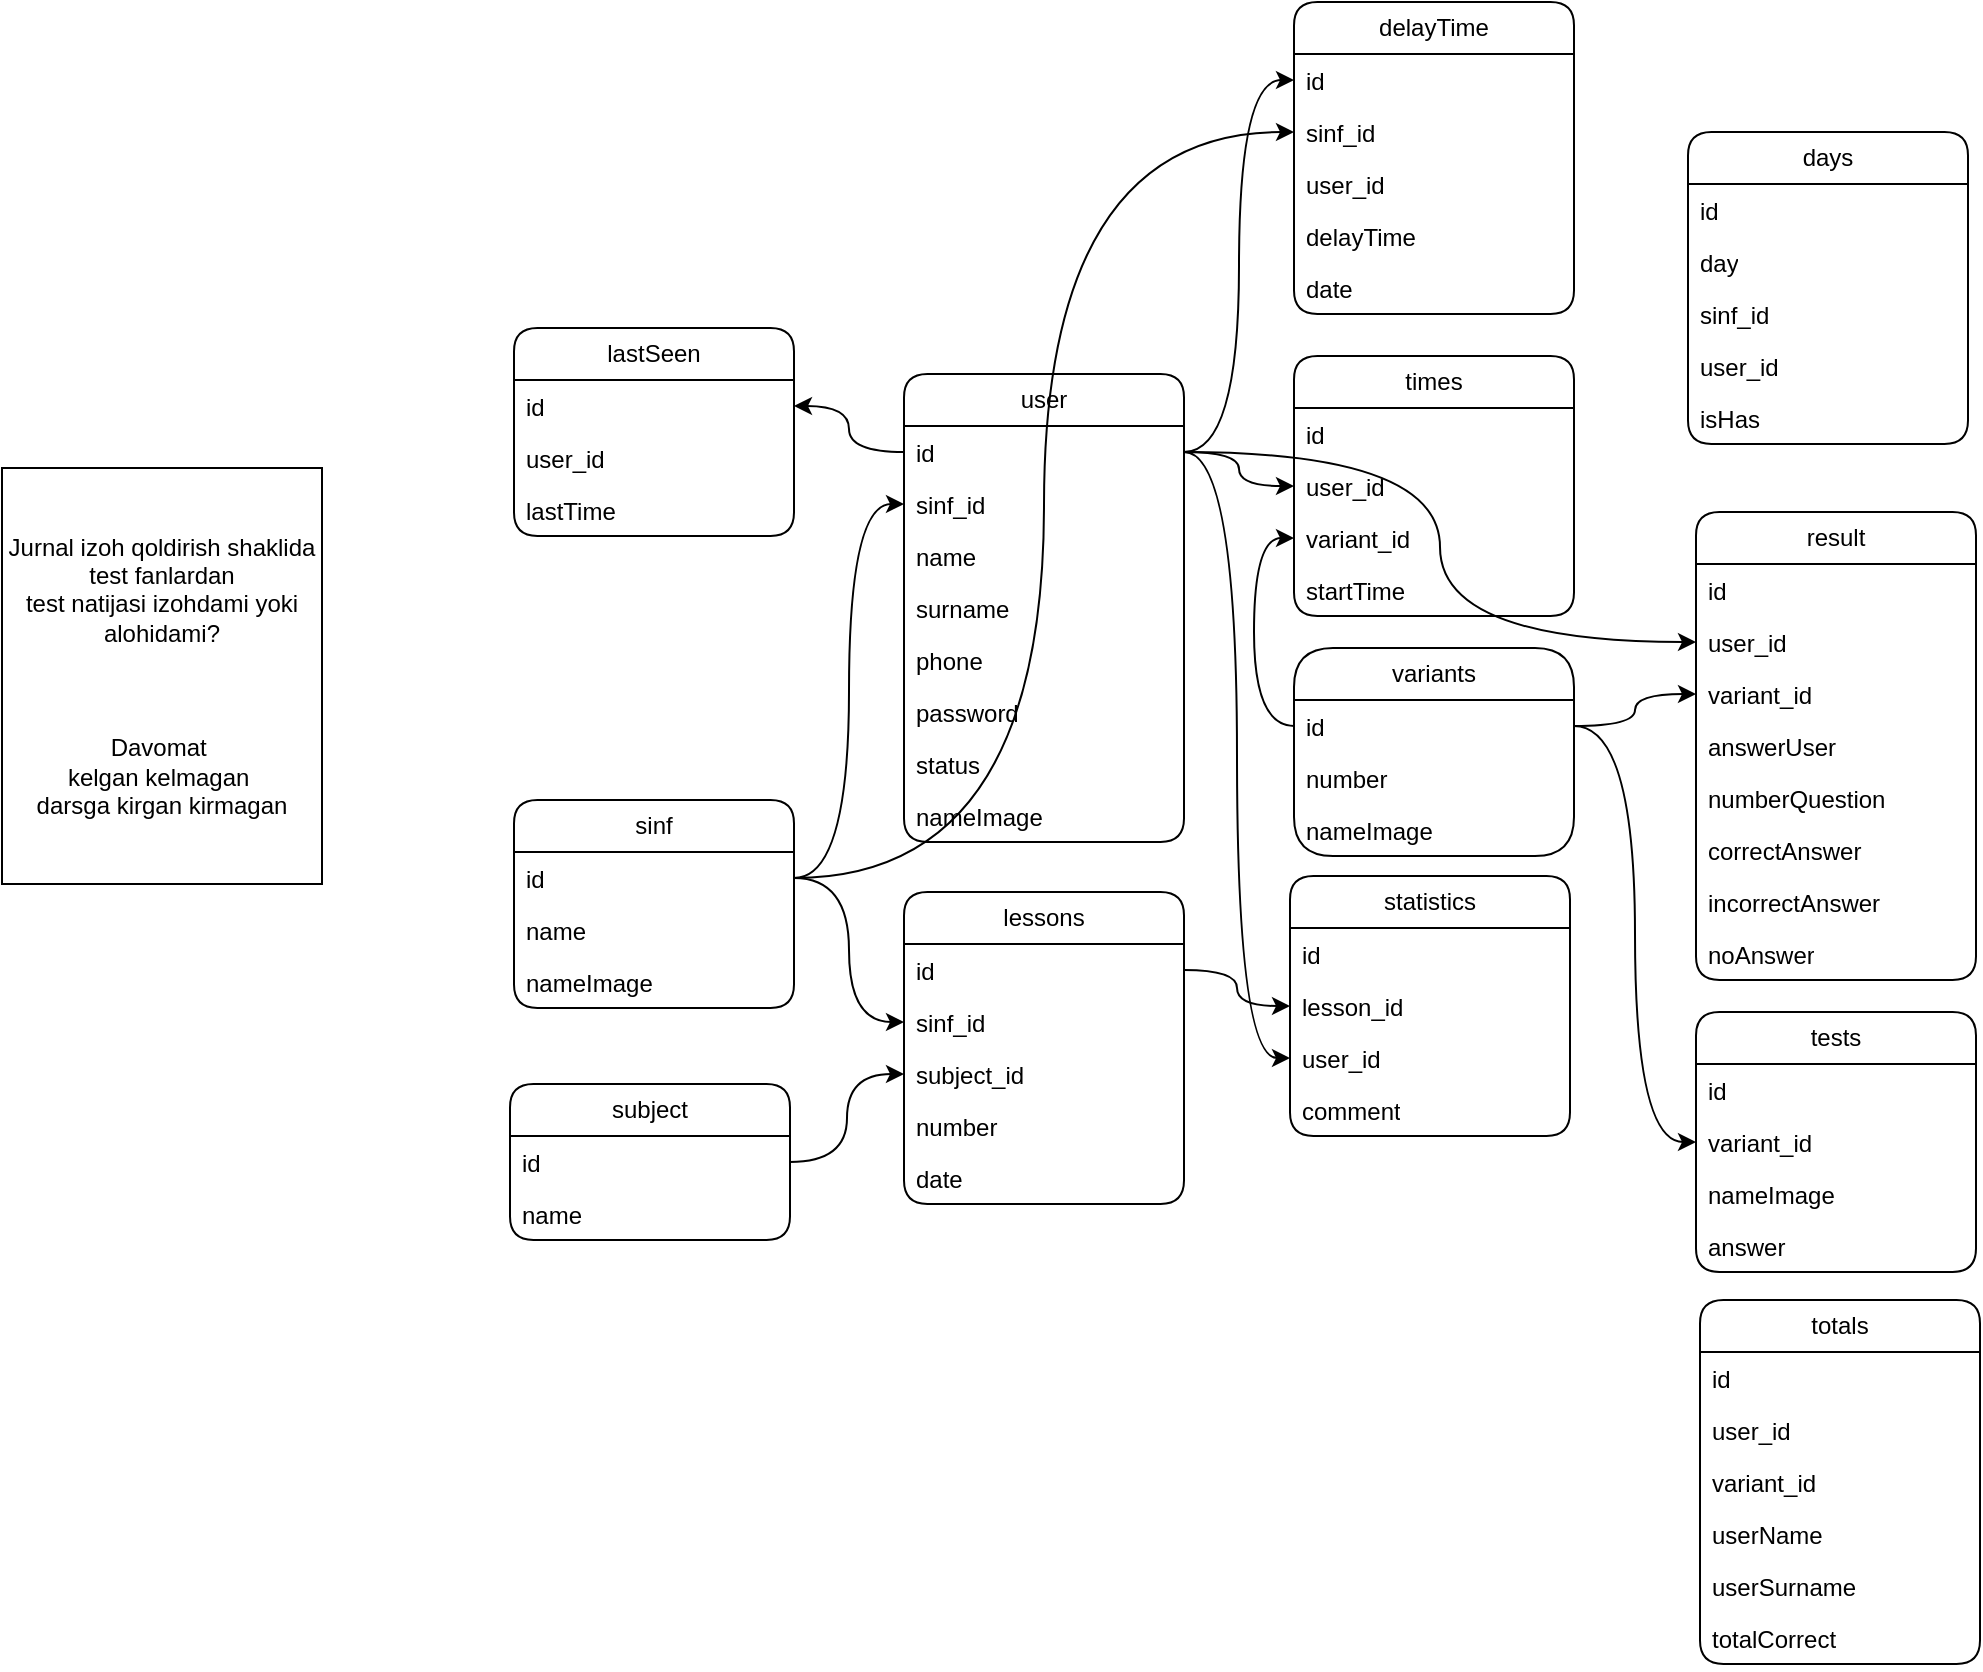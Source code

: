 <mxfile version="22.1.11" type="github">
  <diagram name="Page-1" id="UsAYCT-MOmfcocP8UOKd">
    <mxGraphModel dx="2526" dy="-343" grid="0" gridSize="10" guides="1" tooltips="1" connect="1" arrows="1" fold="1" page="0" pageScale="1" pageWidth="827" pageHeight="1169" math="0" shadow="0">
      <root>
        <mxCell id="0" />
        <mxCell id="1" parent="0" />
        <mxCell id="Yao_jXpXjMWIqEVGHdek-2" value="user" style="swimlane;fontStyle=0;childLayout=stackLayout;horizontal=1;startSize=26;fillColor=none;horizontalStack=0;resizeParent=1;resizeParentMax=0;resizeLast=0;collapsible=1;marginBottom=0;whiteSpace=wrap;html=1;rounded=1;" parent="1" vertex="1">
          <mxGeometry x="-1091" y="1267" width="140" height="234" as="geometry">
            <mxRectangle x="-1091" y="1267" width="58" height="26" as="alternateBounds" />
          </mxGeometry>
        </mxCell>
        <mxCell id="Yao_jXpXjMWIqEVGHdek-3" value="id" style="text;strokeColor=none;fillColor=none;align=left;verticalAlign=top;spacingLeft=4;spacingRight=4;overflow=hidden;rotatable=0;points=[[0,0.5],[1,0.5]];portConstraint=eastwest;whiteSpace=wrap;html=1;" parent="Yao_jXpXjMWIqEVGHdek-2" vertex="1">
          <mxGeometry y="26" width="140" height="26" as="geometry" />
        </mxCell>
        <mxCell id="zLBTp8niFQGNblQEWYJQ-43" value="sinf_id" style="text;strokeColor=none;fillColor=none;align=left;verticalAlign=top;spacingLeft=4;spacingRight=4;overflow=hidden;rotatable=0;points=[[0,0.5],[1,0.5]];portConstraint=eastwest;whiteSpace=wrap;html=1;" parent="Yao_jXpXjMWIqEVGHdek-2" vertex="1">
          <mxGeometry y="52" width="140" height="26" as="geometry" />
        </mxCell>
        <mxCell id="Yao_jXpXjMWIqEVGHdek-5" value="name" style="text;strokeColor=none;fillColor=none;align=left;verticalAlign=top;spacingLeft=4;spacingRight=4;overflow=hidden;rotatable=0;points=[[0,0.5],[1,0.5]];portConstraint=eastwest;whiteSpace=wrap;html=1;" parent="Yao_jXpXjMWIqEVGHdek-2" vertex="1">
          <mxGeometry y="78" width="140" height="26" as="geometry" />
        </mxCell>
        <mxCell id="zLBTp8niFQGNblQEWYJQ-29" value="surname" style="text;strokeColor=none;fillColor=none;align=left;verticalAlign=top;spacingLeft=4;spacingRight=4;overflow=hidden;rotatable=0;points=[[0,0.5],[1,0.5]];portConstraint=eastwest;whiteSpace=wrap;html=1;" parent="Yao_jXpXjMWIqEVGHdek-2" vertex="1">
          <mxGeometry y="104" width="140" height="26" as="geometry" />
        </mxCell>
        <mxCell id="zLBTp8niFQGNblQEWYJQ-31" value="phone" style="text;strokeColor=none;fillColor=none;align=left;verticalAlign=top;spacingLeft=4;spacingRight=4;overflow=hidden;rotatable=0;points=[[0,0.5],[1,0.5]];portConstraint=eastwest;whiteSpace=wrap;html=1;" parent="Yao_jXpXjMWIqEVGHdek-2" vertex="1">
          <mxGeometry y="130" width="140" height="26" as="geometry" />
        </mxCell>
        <mxCell id="NcYQBN2HgEUL6CFSWeay-1" value="password" style="text;strokeColor=none;fillColor=none;align=left;verticalAlign=top;spacingLeft=4;spacingRight=4;overflow=hidden;rotatable=0;points=[[0,0.5],[1,0.5]];portConstraint=eastwest;whiteSpace=wrap;html=1;" parent="Yao_jXpXjMWIqEVGHdek-2" vertex="1">
          <mxGeometry y="156" width="140" height="26" as="geometry" />
        </mxCell>
        <mxCell id="NcYQBN2HgEUL6CFSWeay-2" value="status" style="text;strokeColor=none;fillColor=none;align=left;verticalAlign=top;spacingLeft=4;spacingRight=4;overflow=hidden;rotatable=0;points=[[0,0.5],[1,0.5]];portConstraint=eastwest;whiteSpace=wrap;html=1;" parent="Yao_jXpXjMWIqEVGHdek-2" vertex="1">
          <mxGeometry y="182" width="140" height="26" as="geometry" />
        </mxCell>
        <mxCell id="Ha_1u07gIxHpV-N7kX9X-1" value="nameImage" style="text;strokeColor=none;fillColor=none;align=left;verticalAlign=top;spacingLeft=4;spacingRight=4;overflow=hidden;rotatable=0;points=[[0,0.5],[1,0.5]];portConstraint=eastwest;whiteSpace=wrap;html=1;" parent="Yao_jXpXjMWIqEVGHdek-2" vertex="1">
          <mxGeometry y="208" width="140" height="26" as="geometry" />
        </mxCell>
        <mxCell id="zLBTp8niFQGNblQEWYJQ-1" value="Jurnal izoh qoldirish shaklida&lt;br&gt;test fanlardan&lt;br&gt;test natijasi izohdami yoki alohidami?&lt;br&gt;&lt;br&gt;&lt;br&gt;&lt;br&gt;Davomat&amp;nbsp;&lt;br&gt;kelgan kelmagan&amp;nbsp;&lt;br&gt;darsga kirgan kirmagan" style="rounded=0;whiteSpace=wrap;html=1;" parent="1" vertex="1">
          <mxGeometry x="-1542" y="1314" width="160" height="208" as="geometry" />
        </mxCell>
        <mxCell id="zLBTp8niFQGNblQEWYJQ-2" value="statistics" style="swimlane;fontStyle=0;childLayout=stackLayout;horizontal=1;startSize=26;fillColor=none;horizontalStack=0;resizeParent=1;resizeParentMax=0;resizeLast=0;collapsible=1;marginBottom=0;whiteSpace=wrap;html=1;rounded=1;shadow=0;glass=0;" parent="1" vertex="1">
          <mxGeometry x="-898" y="1518" width="140" height="130" as="geometry" />
        </mxCell>
        <mxCell id="zLBTp8niFQGNblQEWYJQ-3" value="id" style="text;strokeColor=none;fillColor=none;align=left;verticalAlign=top;spacingLeft=4;spacingRight=4;overflow=hidden;rotatable=0;points=[[0,0.5],[1,0.5]];portConstraint=eastwest;whiteSpace=wrap;html=1;" parent="zLBTp8niFQGNblQEWYJQ-2" vertex="1">
          <mxGeometry y="26" width="140" height="26" as="geometry" />
        </mxCell>
        <mxCell id="zLBTp8niFQGNblQEWYJQ-4" value="lesson_id" style="text;strokeColor=none;fillColor=none;align=left;verticalAlign=top;spacingLeft=4;spacingRight=4;overflow=hidden;rotatable=0;points=[[0,0.5],[1,0.5]];portConstraint=eastwest;whiteSpace=wrap;html=1;" parent="zLBTp8niFQGNblQEWYJQ-2" vertex="1">
          <mxGeometry y="52" width="140" height="26" as="geometry" />
        </mxCell>
        <mxCell id="7G6V3m1JOVrGzBEKPZlb-1" value="user_id" style="text;strokeColor=none;fillColor=none;align=left;verticalAlign=top;spacingLeft=4;spacingRight=4;overflow=hidden;rotatable=0;points=[[0,0.5],[1,0.5]];portConstraint=eastwest;whiteSpace=wrap;html=1;" parent="zLBTp8niFQGNblQEWYJQ-2" vertex="1">
          <mxGeometry y="78" width="140" height="26" as="geometry" />
        </mxCell>
        <mxCell id="zLBTp8niFQGNblQEWYJQ-8" value="comment" style="text;strokeColor=none;fillColor=none;align=left;verticalAlign=top;spacingLeft=4;spacingRight=4;overflow=hidden;rotatable=0;points=[[0,0.5],[1,0.5]];portConstraint=eastwest;whiteSpace=wrap;html=1;" parent="zLBTp8niFQGNblQEWYJQ-2" vertex="1">
          <mxGeometry y="104" width="140" height="26" as="geometry" />
        </mxCell>
        <mxCell id="zLBTp8niFQGNblQEWYJQ-9" value="subject" style="swimlane;fontStyle=0;childLayout=stackLayout;horizontal=1;startSize=26;fillColor=none;horizontalStack=0;resizeParent=1;resizeParentMax=0;resizeLast=0;collapsible=1;marginBottom=0;whiteSpace=wrap;html=1;rounded=1;" parent="1" vertex="1">
          <mxGeometry x="-1288" y="1622" width="140" height="78" as="geometry" />
        </mxCell>
        <mxCell id="zLBTp8niFQGNblQEWYJQ-10" value="id" style="text;strokeColor=none;fillColor=none;align=left;verticalAlign=top;spacingLeft=4;spacingRight=4;overflow=hidden;rotatable=0;points=[[0,0.5],[1,0.5]];portConstraint=eastwest;whiteSpace=wrap;html=1;" parent="zLBTp8niFQGNblQEWYJQ-9" vertex="1">
          <mxGeometry y="26" width="140" height="26" as="geometry" />
        </mxCell>
        <mxCell id="zLBTp8niFQGNblQEWYJQ-11" value="name" style="text;strokeColor=none;fillColor=none;align=left;verticalAlign=top;spacingLeft=4;spacingRight=4;overflow=hidden;rotatable=0;points=[[0,0.5],[1,0.5]];portConstraint=eastwest;whiteSpace=wrap;html=1;" parent="zLBTp8niFQGNblQEWYJQ-9" vertex="1">
          <mxGeometry y="52" width="140" height="26" as="geometry" />
        </mxCell>
        <mxCell id="zLBTp8niFQGNblQEWYJQ-38" value="sinf" style="swimlane;fontStyle=0;childLayout=stackLayout;horizontal=1;startSize=26;fillColor=none;horizontalStack=0;resizeParent=1;resizeParentMax=0;resizeLast=0;collapsible=1;marginBottom=0;whiteSpace=wrap;html=1;rounded=1;" parent="1" vertex="1">
          <mxGeometry x="-1286" y="1480" width="140" height="104" as="geometry" />
        </mxCell>
        <mxCell id="zLBTp8niFQGNblQEWYJQ-39" value="id" style="text;strokeColor=none;fillColor=none;align=left;verticalAlign=top;spacingLeft=4;spacingRight=4;overflow=hidden;rotatable=0;points=[[0,0.5],[1,0.5]];portConstraint=eastwest;whiteSpace=wrap;html=1;" parent="zLBTp8niFQGNblQEWYJQ-38" vertex="1">
          <mxGeometry y="26" width="140" height="26" as="geometry" />
        </mxCell>
        <mxCell id="zLBTp8niFQGNblQEWYJQ-40" value="name" style="text;strokeColor=none;fillColor=none;align=left;verticalAlign=top;spacingLeft=4;spacingRight=4;overflow=hidden;rotatable=0;points=[[0,0.5],[1,0.5]];portConstraint=eastwest;whiteSpace=wrap;html=1;" parent="zLBTp8niFQGNblQEWYJQ-38" vertex="1">
          <mxGeometry y="52" width="140" height="26" as="geometry" />
        </mxCell>
        <mxCell id="HEUm3z9_kDtrnfIacsyk-1" value="nameImage" style="text;strokeColor=none;fillColor=none;align=left;verticalAlign=top;spacingLeft=4;spacingRight=4;overflow=hidden;rotatable=0;points=[[0,0.5],[1,0.5]];portConstraint=eastwest;whiteSpace=wrap;html=1;" parent="zLBTp8niFQGNblQEWYJQ-38" vertex="1">
          <mxGeometry y="78" width="140" height="26" as="geometry" />
        </mxCell>
        <mxCell id="zLBTp8niFQGNblQEWYJQ-44" style="edgeStyle=orthogonalEdgeStyle;rounded=0;orthogonalLoop=1;jettySize=auto;html=1;entryX=0;entryY=0.5;entryDx=0;entryDy=0;curved=1;" parent="1" source="zLBTp8niFQGNblQEWYJQ-39" target="zLBTp8niFQGNblQEWYJQ-43" edge="1">
          <mxGeometry relative="1" as="geometry" />
        </mxCell>
        <mxCell id="7G6V3m1JOVrGzBEKPZlb-3" style="edgeStyle=orthogonalEdgeStyle;rounded=0;orthogonalLoop=1;jettySize=auto;html=1;entryX=0;entryY=0.5;entryDx=0;entryDy=0;curved=1;" parent="1" source="zLBTp8niFQGNblQEWYJQ-10" target="7G6V3m1JOVrGzBEKPZlb-10" edge="1">
          <mxGeometry relative="1" as="geometry" />
        </mxCell>
        <mxCell id="7G6V3m1JOVrGzBEKPZlb-4" style="edgeStyle=orthogonalEdgeStyle;rounded=0;orthogonalLoop=1;jettySize=auto;html=1;entryX=0;entryY=0.5;entryDx=0;entryDy=0;curved=1;" parent="1" source="Yao_jXpXjMWIqEVGHdek-3" target="7G6V3m1JOVrGzBEKPZlb-1" edge="1">
          <mxGeometry relative="1" as="geometry" />
        </mxCell>
        <mxCell id="7G6V3m1JOVrGzBEKPZlb-6" style="edgeStyle=orthogonalEdgeStyle;rounded=0;orthogonalLoop=1;jettySize=auto;html=1;entryX=0;entryY=0.5;entryDx=0;entryDy=0;curved=1;" parent="1" source="zLBTp8niFQGNblQEWYJQ-39" target="7G6V3m1JOVrGzBEKPZlb-9" edge="1">
          <mxGeometry relative="1" as="geometry" />
        </mxCell>
        <mxCell id="7G6V3m1JOVrGzBEKPZlb-7" value="lessons" style="swimlane;fontStyle=0;childLayout=stackLayout;horizontal=1;startSize=26;fillColor=none;horizontalStack=0;resizeParent=1;resizeParentMax=0;resizeLast=0;collapsible=1;marginBottom=0;whiteSpace=wrap;html=1;rounded=1;" parent="1" vertex="1">
          <mxGeometry x="-1091" y="1526" width="140" height="156" as="geometry" />
        </mxCell>
        <mxCell id="7G6V3m1JOVrGzBEKPZlb-8" value="id" style="text;strokeColor=none;fillColor=none;align=left;verticalAlign=top;spacingLeft=4;spacingRight=4;overflow=hidden;rotatable=0;points=[[0,0.5],[1,0.5]];portConstraint=eastwest;whiteSpace=wrap;html=1;" parent="7G6V3m1JOVrGzBEKPZlb-7" vertex="1">
          <mxGeometry y="26" width="140" height="26" as="geometry" />
        </mxCell>
        <mxCell id="7G6V3m1JOVrGzBEKPZlb-9" value="sinf_id" style="text;strokeColor=none;fillColor=none;align=left;verticalAlign=top;spacingLeft=4;spacingRight=4;overflow=hidden;rotatable=0;points=[[0,0.5],[1,0.5]];portConstraint=eastwest;whiteSpace=wrap;html=1;" parent="7G6V3m1JOVrGzBEKPZlb-7" vertex="1">
          <mxGeometry y="52" width="140" height="26" as="geometry" />
        </mxCell>
        <mxCell id="7G6V3m1JOVrGzBEKPZlb-10" value="subject_id" style="text;strokeColor=none;fillColor=none;align=left;verticalAlign=top;spacingLeft=4;spacingRight=4;overflow=hidden;rotatable=0;points=[[0,0.5],[1,0.5]];portConstraint=eastwest;whiteSpace=wrap;html=1;" parent="7G6V3m1JOVrGzBEKPZlb-7" vertex="1">
          <mxGeometry y="78" width="140" height="26" as="geometry" />
        </mxCell>
        <mxCell id="7G6V3m1JOVrGzBEKPZlb-11" value="number" style="text;strokeColor=none;fillColor=none;align=left;verticalAlign=top;spacingLeft=4;spacingRight=4;overflow=hidden;rotatable=0;points=[[0,0.5],[1,0.5]];portConstraint=eastwest;whiteSpace=wrap;html=1;" parent="7G6V3m1JOVrGzBEKPZlb-7" vertex="1">
          <mxGeometry y="104" width="140" height="26" as="geometry" />
        </mxCell>
        <mxCell id="7G6V3m1JOVrGzBEKPZlb-14" value="date" style="text;strokeColor=none;fillColor=none;align=left;verticalAlign=top;spacingLeft=4;spacingRight=4;overflow=hidden;rotatable=0;points=[[0,0.5],[1,0.5]];portConstraint=eastwest;whiteSpace=wrap;html=1;" parent="7G6V3m1JOVrGzBEKPZlb-7" vertex="1">
          <mxGeometry y="130" width="140" height="26" as="geometry" />
        </mxCell>
        <mxCell id="7G6V3m1JOVrGzBEKPZlb-13" style="edgeStyle=orthogonalEdgeStyle;rounded=0;orthogonalLoop=1;jettySize=auto;html=1;entryX=0;entryY=0.5;entryDx=0;entryDy=0;curved=1;" parent="1" source="7G6V3m1JOVrGzBEKPZlb-8" target="zLBTp8niFQGNblQEWYJQ-4" edge="1">
          <mxGeometry relative="1" as="geometry" />
        </mxCell>
        <mxCell id="YhNRrKK9jWXu0njtL1mA-1" value="delayTime" style="swimlane;fontStyle=0;childLayout=stackLayout;horizontal=1;startSize=26;fillColor=none;horizontalStack=0;resizeParent=1;resizeParentMax=0;resizeLast=0;collapsible=1;marginBottom=0;whiteSpace=wrap;html=1;rounded=1;" parent="1" vertex="1">
          <mxGeometry x="-896" y="1081" width="140" height="156" as="geometry" />
        </mxCell>
        <mxCell id="YhNRrKK9jWXu0njtL1mA-2" value="id" style="text;strokeColor=none;fillColor=none;align=left;verticalAlign=top;spacingLeft=4;spacingRight=4;overflow=hidden;rotatable=0;points=[[0,0.5],[1,0.5]];portConstraint=eastwest;whiteSpace=wrap;html=1;" parent="YhNRrKK9jWXu0njtL1mA-1" vertex="1">
          <mxGeometry y="26" width="140" height="26" as="geometry" />
        </mxCell>
        <mxCell id="YhNRrKK9jWXu0njtL1mA-10" value="sinf_id" style="text;strokeColor=none;fillColor=none;align=left;verticalAlign=top;spacingLeft=4;spacingRight=4;overflow=hidden;rotatable=0;points=[[0,0.5],[1,0.5]];portConstraint=eastwest;whiteSpace=wrap;html=1;" parent="YhNRrKK9jWXu0njtL1mA-1" vertex="1">
          <mxGeometry y="52" width="140" height="26" as="geometry" />
        </mxCell>
        <mxCell id="YhNRrKK9jWXu0njtL1mA-7" value="user_id" style="text;strokeColor=none;fillColor=none;align=left;verticalAlign=top;spacingLeft=4;spacingRight=4;overflow=hidden;rotatable=0;points=[[0,0.5],[1,0.5]];portConstraint=eastwest;whiteSpace=wrap;html=1;" parent="YhNRrKK9jWXu0njtL1mA-1" vertex="1">
          <mxGeometry y="78" width="140" height="26" as="geometry" />
        </mxCell>
        <mxCell id="YhNRrKK9jWXu0njtL1mA-4" value="delayTime" style="text;strokeColor=none;fillColor=none;align=left;verticalAlign=top;spacingLeft=4;spacingRight=4;overflow=hidden;rotatable=0;points=[[0,0.5],[1,0.5]];portConstraint=eastwest;whiteSpace=wrap;html=1;" parent="YhNRrKK9jWXu0njtL1mA-1" vertex="1">
          <mxGeometry y="104" width="140" height="26" as="geometry" />
        </mxCell>
        <mxCell id="YhNRrKK9jWXu0njtL1mA-14" value="date" style="text;strokeColor=none;fillColor=none;align=left;verticalAlign=top;spacingLeft=4;spacingRight=4;overflow=hidden;rotatable=0;points=[[0,0.5],[1,0.5]];portConstraint=eastwest;whiteSpace=wrap;html=1;" parent="YhNRrKK9jWXu0njtL1mA-1" vertex="1">
          <mxGeometry y="130" width="140" height="26" as="geometry" />
        </mxCell>
        <mxCell id="YhNRrKK9jWXu0njtL1mA-8" style="edgeStyle=orthogonalEdgeStyle;rounded=0;orthogonalLoop=1;jettySize=auto;html=1;entryX=0;entryY=0.5;entryDx=0;entryDy=0;curved=1;" parent="1" source="Yao_jXpXjMWIqEVGHdek-3" target="YhNRrKK9jWXu0njtL1mA-2" edge="1">
          <mxGeometry relative="1" as="geometry" />
        </mxCell>
        <mxCell id="YhNRrKK9jWXu0njtL1mA-11" style="edgeStyle=orthogonalEdgeStyle;rounded=0;orthogonalLoop=1;jettySize=auto;html=1;entryX=0;entryY=0.5;entryDx=0;entryDy=0;curved=1;" parent="1" source="zLBTp8niFQGNblQEWYJQ-39" target="YhNRrKK9jWXu0njtL1mA-10" edge="1">
          <mxGeometry relative="1" as="geometry">
            <mxPoint x="-888" y="1329" as="targetPoint" />
          </mxGeometry>
        </mxCell>
        <mxCell id="r3lr5OBDEuiH7Eb5zWg7-1" value="days" style="swimlane;fontStyle=0;childLayout=stackLayout;horizontal=1;startSize=26;fillColor=none;horizontalStack=0;resizeParent=1;resizeParentMax=0;resizeLast=0;collapsible=1;marginBottom=0;whiteSpace=wrap;html=1;rounded=1;shadow=0;glass=0;" parent="1" vertex="1">
          <mxGeometry x="-699" y="1146" width="140" height="156" as="geometry" />
        </mxCell>
        <mxCell id="r3lr5OBDEuiH7Eb5zWg7-2" value="id" style="text;strokeColor=none;fillColor=none;align=left;verticalAlign=top;spacingLeft=4;spacingRight=4;overflow=hidden;rotatable=0;points=[[0,0.5],[1,0.5]];portConstraint=eastwest;whiteSpace=wrap;html=1;" parent="r3lr5OBDEuiH7Eb5zWg7-1" vertex="1">
          <mxGeometry y="26" width="140" height="26" as="geometry" />
        </mxCell>
        <mxCell id="r3lr5OBDEuiH7Eb5zWg7-3" value="day" style="text;strokeColor=none;fillColor=none;align=left;verticalAlign=top;spacingLeft=4;spacingRight=4;overflow=hidden;rotatable=0;points=[[0,0.5],[1,0.5]];portConstraint=eastwest;whiteSpace=wrap;html=1;" parent="r3lr5OBDEuiH7Eb5zWg7-1" vertex="1">
          <mxGeometry y="52" width="140" height="26" as="geometry" />
        </mxCell>
        <mxCell id="r3lr5OBDEuiH7Eb5zWg7-6" value="sinf_id" style="text;strokeColor=none;fillColor=none;align=left;verticalAlign=top;spacingLeft=4;spacingRight=4;overflow=hidden;rotatable=0;points=[[0,0.5],[1,0.5]];portConstraint=eastwest;whiteSpace=wrap;html=1;" parent="r3lr5OBDEuiH7Eb5zWg7-1" vertex="1">
          <mxGeometry y="78" width="140" height="26" as="geometry" />
        </mxCell>
        <mxCell id="r3lr5OBDEuiH7Eb5zWg7-7" value="user_id" style="text;strokeColor=none;fillColor=none;align=left;verticalAlign=top;spacingLeft=4;spacingRight=4;overflow=hidden;rotatable=0;points=[[0,0.5],[1,0.5]];portConstraint=eastwest;whiteSpace=wrap;html=1;" parent="r3lr5OBDEuiH7Eb5zWg7-1" vertex="1">
          <mxGeometry y="104" width="140" height="26" as="geometry" />
        </mxCell>
        <mxCell id="r3lr5OBDEuiH7Eb5zWg7-5" value="isHas" style="text;strokeColor=none;fillColor=none;align=left;verticalAlign=top;spacingLeft=4;spacingRight=4;overflow=hidden;rotatable=0;points=[[0,0.5],[1,0.5]];portConstraint=eastwest;whiteSpace=wrap;html=1;" parent="r3lr5OBDEuiH7Eb5zWg7-1" vertex="1">
          <mxGeometry y="130" width="140" height="26" as="geometry" />
        </mxCell>
        <mxCell id="Z_8VA7ogOeuPnYbkI5JP-1" value="lastSeen" style="swimlane;fontStyle=0;childLayout=stackLayout;horizontal=1;startSize=26;fillColor=none;horizontalStack=0;resizeParent=1;resizeParentMax=0;resizeLast=0;collapsible=1;marginBottom=0;whiteSpace=wrap;html=1;rounded=1;" parent="1" vertex="1">
          <mxGeometry x="-1286" y="1244" width="140" height="104" as="geometry" />
        </mxCell>
        <mxCell id="Z_8VA7ogOeuPnYbkI5JP-2" value="id" style="text;strokeColor=none;fillColor=none;align=left;verticalAlign=top;spacingLeft=4;spacingRight=4;overflow=hidden;rotatable=0;points=[[0,0.5],[1,0.5]];portConstraint=eastwest;whiteSpace=wrap;html=1;" parent="Z_8VA7ogOeuPnYbkI5JP-1" vertex="1">
          <mxGeometry y="26" width="140" height="26" as="geometry" />
        </mxCell>
        <mxCell id="Z_8VA7ogOeuPnYbkI5JP-3" value="user_id" style="text;strokeColor=none;fillColor=none;align=left;verticalAlign=top;spacingLeft=4;spacingRight=4;overflow=hidden;rotatable=0;points=[[0,0.5],[1,0.5]];portConstraint=eastwest;whiteSpace=wrap;html=1;" parent="Z_8VA7ogOeuPnYbkI5JP-1" vertex="1">
          <mxGeometry y="52" width="140" height="26" as="geometry" />
        </mxCell>
        <mxCell id="Z_8VA7ogOeuPnYbkI5JP-4" value="lastTime" style="text;strokeColor=none;fillColor=none;align=left;verticalAlign=top;spacingLeft=4;spacingRight=4;overflow=hidden;rotatable=0;points=[[0,0.5],[1,0.5]];portConstraint=eastwest;whiteSpace=wrap;html=1;" parent="Z_8VA7ogOeuPnYbkI5JP-1" vertex="1">
          <mxGeometry y="78" width="140" height="26" as="geometry" />
        </mxCell>
        <mxCell id="Z_8VA7ogOeuPnYbkI5JP-5" style="edgeStyle=orthogonalEdgeStyle;rounded=0;orthogonalLoop=1;jettySize=auto;html=1;entryX=1;entryY=0.5;entryDx=0;entryDy=0;curved=1;" parent="1" source="Yao_jXpXjMWIqEVGHdek-3" target="Z_8VA7ogOeuPnYbkI5JP-2" edge="1">
          <mxGeometry relative="1" as="geometry" />
        </mxCell>
        <mxCell id="xhSBhZV3yRX9nfZ-LPBs-1" value="variants" style="swimlane;fontStyle=0;childLayout=stackLayout;horizontal=1;startSize=26;fillColor=none;horizontalStack=0;resizeParent=1;resizeParentMax=0;resizeLast=0;collapsible=1;marginBottom=0;whiteSpace=wrap;html=1;rounded=1;shadow=0;glass=0;arcSize=25;" vertex="1" parent="1">
          <mxGeometry x="-896" y="1404" width="140" height="104" as="geometry">
            <mxRectangle x="-896" y="1404" width="77" height="26" as="alternateBounds" />
          </mxGeometry>
        </mxCell>
        <mxCell id="xhSBhZV3yRX9nfZ-LPBs-2" value="id" style="text;strokeColor=none;fillColor=none;align=left;verticalAlign=top;spacingLeft=4;spacingRight=4;overflow=hidden;rotatable=0;points=[[0,0.5],[1,0.5]];portConstraint=eastwest;whiteSpace=wrap;html=1;" vertex="1" parent="xhSBhZV3yRX9nfZ-LPBs-1">
          <mxGeometry y="26" width="140" height="26" as="geometry" />
        </mxCell>
        <mxCell id="xhSBhZV3yRX9nfZ-LPBs-3" value="number" style="text;strokeColor=none;fillColor=none;align=left;verticalAlign=top;spacingLeft=4;spacingRight=4;overflow=hidden;rotatable=0;points=[[0,0.5],[1,0.5]];portConstraint=eastwest;whiteSpace=wrap;html=1;" vertex="1" parent="xhSBhZV3yRX9nfZ-LPBs-1">
          <mxGeometry y="52" width="140" height="26" as="geometry" />
        </mxCell>
        <mxCell id="xhSBhZV3yRX9nfZ-LPBs-4" value="nameImage" style="text;strokeColor=none;fillColor=none;align=left;verticalAlign=top;spacingLeft=4;spacingRight=4;overflow=hidden;rotatable=0;points=[[0,0.5],[1,0.5]];portConstraint=eastwest;whiteSpace=wrap;html=1;" vertex="1" parent="xhSBhZV3yRX9nfZ-LPBs-1">
          <mxGeometry y="78" width="140" height="26" as="geometry" />
        </mxCell>
        <mxCell id="xhSBhZV3yRX9nfZ-LPBs-7" value="times" style="swimlane;fontStyle=0;childLayout=stackLayout;horizontal=1;startSize=26;fillColor=none;horizontalStack=0;resizeParent=1;resizeParentMax=0;resizeLast=0;collapsible=1;marginBottom=0;whiteSpace=wrap;html=1;rounded=1;shadow=0;glass=0;" vertex="1" parent="1">
          <mxGeometry x="-896" y="1258" width="140" height="130" as="geometry" />
        </mxCell>
        <mxCell id="xhSBhZV3yRX9nfZ-LPBs-8" value="id" style="text;strokeColor=none;fillColor=none;align=left;verticalAlign=top;spacingLeft=4;spacingRight=4;overflow=hidden;rotatable=0;points=[[0,0.5],[1,0.5]];portConstraint=eastwest;whiteSpace=wrap;html=1;" vertex="1" parent="xhSBhZV3yRX9nfZ-LPBs-7">
          <mxGeometry y="26" width="140" height="26" as="geometry" />
        </mxCell>
        <mxCell id="xhSBhZV3yRX9nfZ-LPBs-9" value="user_id" style="text;strokeColor=none;fillColor=none;align=left;verticalAlign=top;spacingLeft=4;spacingRight=4;overflow=hidden;rotatable=0;points=[[0,0.5],[1,0.5]];portConstraint=eastwest;whiteSpace=wrap;html=1;" vertex="1" parent="xhSBhZV3yRX9nfZ-LPBs-7">
          <mxGeometry y="52" width="140" height="26" as="geometry" />
        </mxCell>
        <mxCell id="xhSBhZV3yRX9nfZ-LPBs-10" value="variant_id" style="text;strokeColor=none;fillColor=none;align=left;verticalAlign=top;spacingLeft=4;spacingRight=4;overflow=hidden;rotatable=0;points=[[0,0.5],[1,0.5]];portConstraint=eastwest;whiteSpace=wrap;html=1;" vertex="1" parent="xhSBhZV3yRX9nfZ-LPBs-7">
          <mxGeometry y="78" width="140" height="26" as="geometry" />
        </mxCell>
        <mxCell id="xhSBhZV3yRX9nfZ-LPBs-11" value="startTime&amp;nbsp;" style="text;strokeColor=none;fillColor=none;align=left;verticalAlign=top;spacingLeft=4;spacingRight=4;overflow=hidden;rotatable=0;points=[[0,0.5],[1,0.5]];portConstraint=eastwest;whiteSpace=wrap;html=1;" vertex="1" parent="xhSBhZV3yRX9nfZ-LPBs-7">
          <mxGeometry y="104" width="140" height="26" as="geometry" />
        </mxCell>
        <mxCell id="xhSBhZV3yRX9nfZ-LPBs-12" style="edgeStyle=orthogonalEdgeStyle;rounded=0;orthogonalLoop=1;jettySize=auto;html=1;curved=1;entryX=0;entryY=0.5;entryDx=0;entryDy=0;" edge="1" parent="1" source="Yao_jXpXjMWIqEVGHdek-3" target="xhSBhZV3yRX9nfZ-LPBs-9">
          <mxGeometry relative="1" as="geometry" />
        </mxCell>
        <mxCell id="xhSBhZV3yRX9nfZ-LPBs-16" style="edgeStyle=orthogonalEdgeStyle;rounded=0;orthogonalLoop=1;jettySize=auto;html=1;entryX=0;entryY=0.5;entryDx=0;entryDy=0;curved=1;" edge="1" parent="1" source="xhSBhZV3yRX9nfZ-LPBs-2" target="xhSBhZV3yRX9nfZ-LPBs-10">
          <mxGeometry relative="1" as="geometry" />
        </mxCell>
        <mxCell id="xhSBhZV3yRX9nfZ-LPBs-18" value="result" style="swimlane;fontStyle=0;childLayout=stackLayout;horizontal=1;startSize=26;fillColor=none;horizontalStack=0;resizeParent=1;resizeParentMax=0;resizeLast=0;collapsible=1;marginBottom=0;whiteSpace=wrap;html=1;rounded=1;shadow=0;glass=0;" vertex="1" parent="1">
          <mxGeometry x="-695" y="1336" width="140" height="234" as="geometry" />
        </mxCell>
        <mxCell id="xhSBhZV3yRX9nfZ-LPBs-19" value="id" style="text;strokeColor=none;fillColor=none;align=left;verticalAlign=top;spacingLeft=4;spacingRight=4;overflow=hidden;rotatable=0;points=[[0,0.5],[1,0.5]];portConstraint=eastwest;whiteSpace=wrap;html=1;" vertex="1" parent="xhSBhZV3yRX9nfZ-LPBs-18">
          <mxGeometry y="26" width="140" height="26" as="geometry" />
        </mxCell>
        <mxCell id="xhSBhZV3yRX9nfZ-LPBs-22" value="user_id" style="text;strokeColor=none;fillColor=none;align=left;verticalAlign=top;spacingLeft=4;spacingRight=4;overflow=hidden;rotatable=0;points=[[0,0.5],[1,0.5]];portConstraint=eastwest;whiteSpace=wrap;html=1;" vertex="1" parent="xhSBhZV3yRX9nfZ-LPBs-18">
          <mxGeometry y="52" width="140" height="26" as="geometry" />
        </mxCell>
        <mxCell id="xhSBhZV3yRX9nfZ-LPBs-20" value="variant_id" style="text;strokeColor=none;fillColor=none;align=left;verticalAlign=top;spacingLeft=4;spacingRight=4;overflow=hidden;rotatable=0;points=[[0,0.5],[1,0.5]];portConstraint=eastwest;whiteSpace=wrap;html=1;" vertex="1" parent="xhSBhZV3yRX9nfZ-LPBs-18">
          <mxGeometry y="78" width="140" height="26" as="geometry" />
        </mxCell>
        <mxCell id="xhSBhZV3yRX9nfZ-LPBs-21" value="answerUser" style="text;strokeColor=none;fillColor=none;align=left;verticalAlign=top;spacingLeft=4;spacingRight=4;overflow=hidden;rotatable=0;points=[[0,0.5],[1,0.5]];portConstraint=eastwest;whiteSpace=wrap;html=1;" vertex="1" parent="xhSBhZV3yRX9nfZ-LPBs-18">
          <mxGeometry y="104" width="140" height="26" as="geometry" />
        </mxCell>
        <mxCell id="xhSBhZV3yRX9nfZ-LPBs-23" value="numberQuestion" style="text;strokeColor=none;fillColor=none;align=left;verticalAlign=top;spacingLeft=4;spacingRight=4;overflow=hidden;rotatable=0;points=[[0,0.5],[1,0.5]];portConstraint=eastwest;whiteSpace=wrap;html=1;" vertex="1" parent="xhSBhZV3yRX9nfZ-LPBs-18">
          <mxGeometry y="130" width="140" height="26" as="geometry" />
        </mxCell>
        <mxCell id="xhSBhZV3yRX9nfZ-LPBs-24" value="correctAnswer" style="text;strokeColor=none;fillColor=none;align=left;verticalAlign=top;spacingLeft=4;spacingRight=4;overflow=hidden;rotatable=0;points=[[0,0.5],[1,0.5]];portConstraint=eastwest;whiteSpace=wrap;html=1;" vertex="1" parent="xhSBhZV3yRX9nfZ-LPBs-18">
          <mxGeometry y="156" width="140" height="26" as="geometry" />
        </mxCell>
        <mxCell id="xhSBhZV3yRX9nfZ-LPBs-26" value="incorrectAnswer" style="text;strokeColor=none;fillColor=none;align=left;verticalAlign=top;spacingLeft=4;spacingRight=4;overflow=hidden;rotatable=0;points=[[0,0.5],[1,0.5]];portConstraint=eastwest;whiteSpace=wrap;html=1;" vertex="1" parent="xhSBhZV3yRX9nfZ-LPBs-18">
          <mxGeometry y="182" width="140" height="26" as="geometry" />
        </mxCell>
        <mxCell id="xhSBhZV3yRX9nfZ-LPBs-25" value="noAnswer" style="text;strokeColor=none;fillColor=none;align=left;verticalAlign=top;spacingLeft=4;spacingRight=4;overflow=hidden;rotatable=0;points=[[0,0.5],[1,0.5]];portConstraint=eastwest;whiteSpace=wrap;html=1;" vertex="1" parent="xhSBhZV3yRX9nfZ-LPBs-18">
          <mxGeometry y="208" width="140" height="26" as="geometry" />
        </mxCell>
        <mxCell id="xhSBhZV3yRX9nfZ-LPBs-27" style="edgeStyle=orthogonalEdgeStyle;rounded=0;orthogonalLoop=1;jettySize=auto;html=1;entryX=0;entryY=0.5;entryDx=0;entryDy=0;curved=1;" edge="1" parent="1" source="Yao_jXpXjMWIqEVGHdek-3" target="xhSBhZV3yRX9nfZ-LPBs-22">
          <mxGeometry relative="1" as="geometry" />
        </mxCell>
        <mxCell id="xhSBhZV3yRX9nfZ-LPBs-28" style="edgeStyle=orthogonalEdgeStyle;rounded=0;orthogonalLoop=1;jettySize=auto;html=1;entryX=0;entryY=0.5;entryDx=0;entryDy=0;curved=1;" edge="1" parent="1" source="xhSBhZV3yRX9nfZ-LPBs-2" target="xhSBhZV3yRX9nfZ-LPBs-20">
          <mxGeometry relative="1" as="geometry" />
        </mxCell>
        <mxCell id="xhSBhZV3yRX9nfZ-LPBs-29" value="tests" style="swimlane;fontStyle=0;childLayout=stackLayout;horizontal=1;startSize=26;fillColor=none;horizontalStack=0;resizeParent=1;resizeParentMax=0;resizeLast=0;collapsible=1;marginBottom=0;whiteSpace=wrap;html=1;rounded=1;shadow=0;glass=0;" vertex="1" parent="1">
          <mxGeometry x="-695" y="1586" width="140" height="130" as="geometry" />
        </mxCell>
        <mxCell id="xhSBhZV3yRX9nfZ-LPBs-30" value="id" style="text;strokeColor=none;fillColor=none;align=left;verticalAlign=top;spacingLeft=4;spacingRight=4;overflow=hidden;rotatable=0;points=[[0,0.5],[1,0.5]];portConstraint=eastwest;whiteSpace=wrap;html=1;" vertex="1" parent="xhSBhZV3yRX9nfZ-LPBs-29">
          <mxGeometry y="26" width="140" height="26" as="geometry" />
        </mxCell>
        <mxCell id="xhSBhZV3yRX9nfZ-LPBs-31" value="variant_id" style="text;strokeColor=none;fillColor=none;align=left;verticalAlign=top;spacingLeft=4;spacingRight=4;overflow=hidden;rotatable=0;points=[[0,0.5],[1,0.5]];portConstraint=eastwest;whiteSpace=wrap;html=1;" vertex="1" parent="xhSBhZV3yRX9nfZ-LPBs-29">
          <mxGeometry y="52" width="140" height="26" as="geometry" />
        </mxCell>
        <mxCell id="xhSBhZV3yRX9nfZ-LPBs-32" value="nameImage" style="text;strokeColor=none;fillColor=none;align=left;verticalAlign=top;spacingLeft=4;spacingRight=4;overflow=hidden;rotatable=0;points=[[0,0.5],[1,0.5]];portConstraint=eastwest;whiteSpace=wrap;html=1;" vertex="1" parent="xhSBhZV3yRX9nfZ-LPBs-29">
          <mxGeometry y="78" width="140" height="26" as="geometry" />
        </mxCell>
        <mxCell id="xhSBhZV3yRX9nfZ-LPBs-33" value="answer" style="text;strokeColor=none;fillColor=none;align=left;verticalAlign=top;spacingLeft=4;spacingRight=4;overflow=hidden;rotatable=0;points=[[0,0.5],[1,0.5]];portConstraint=eastwest;whiteSpace=wrap;html=1;" vertex="1" parent="xhSBhZV3yRX9nfZ-LPBs-29">
          <mxGeometry y="104" width="140" height="26" as="geometry" />
        </mxCell>
        <mxCell id="xhSBhZV3yRX9nfZ-LPBs-35" style="edgeStyle=orthogonalEdgeStyle;rounded=0;orthogonalLoop=1;jettySize=auto;html=1;entryX=0;entryY=0.5;entryDx=0;entryDy=0;curved=1;" edge="1" parent="1" source="xhSBhZV3yRX9nfZ-LPBs-2" target="xhSBhZV3yRX9nfZ-LPBs-31">
          <mxGeometry relative="1" as="geometry" />
        </mxCell>
        <mxCell id="xhSBhZV3yRX9nfZ-LPBs-36" value="totals" style="swimlane;fontStyle=0;childLayout=stackLayout;horizontal=1;startSize=26;fillColor=none;horizontalStack=0;resizeParent=1;resizeParentMax=0;resizeLast=0;collapsible=1;marginBottom=0;whiteSpace=wrap;html=1;rounded=1;shadow=0;glass=0;" vertex="1" parent="1">
          <mxGeometry x="-693" y="1730" width="140" height="182" as="geometry" />
        </mxCell>
        <mxCell id="xhSBhZV3yRX9nfZ-LPBs-37" value="id" style="text;strokeColor=none;fillColor=none;align=left;verticalAlign=top;spacingLeft=4;spacingRight=4;overflow=hidden;rotatable=0;points=[[0,0.5],[1,0.5]];portConstraint=eastwest;whiteSpace=wrap;html=1;" vertex="1" parent="xhSBhZV3yRX9nfZ-LPBs-36">
          <mxGeometry y="26" width="140" height="26" as="geometry" />
        </mxCell>
        <mxCell id="xhSBhZV3yRX9nfZ-LPBs-38" value="user_id" style="text;strokeColor=none;fillColor=none;align=left;verticalAlign=top;spacingLeft=4;spacingRight=4;overflow=hidden;rotatable=0;points=[[0,0.5],[1,0.5]];portConstraint=eastwest;whiteSpace=wrap;html=1;" vertex="1" parent="xhSBhZV3yRX9nfZ-LPBs-36">
          <mxGeometry y="52" width="140" height="26" as="geometry" />
        </mxCell>
        <mxCell id="xhSBhZV3yRX9nfZ-LPBs-39" value="variant_id" style="text;strokeColor=none;fillColor=none;align=left;verticalAlign=top;spacingLeft=4;spacingRight=4;overflow=hidden;rotatable=0;points=[[0,0.5],[1,0.5]];portConstraint=eastwest;whiteSpace=wrap;html=1;" vertex="1" parent="xhSBhZV3yRX9nfZ-LPBs-36">
          <mxGeometry y="78" width="140" height="26" as="geometry" />
        </mxCell>
        <mxCell id="xhSBhZV3yRX9nfZ-LPBs-40" value="userName" style="text;strokeColor=none;fillColor=none;align=left;verticalAlign=top;spacingLeft=4;spacingRight=4;overflow=hidden;rotatable=0;points=[[0,0.5],[1,0.5]];portConstraint=eastwest;whiteSpace=wrap;html=1;" vertex="1" parent="xhSBhZV3yRX9nfZ-LPBs-36">
          <mxGeometry y="104" width="140" height="26" as="geometry" />
        </mxCell>
        <mxCell id="xhSBhZV3yRX9nfZ-LPBs-41" value="userSurname" style="text;strokeColor=none;fillColor=none;align=left;verticalAlign=top;spacingLeft=4;spacingRight=4;overflow=hidden;rotatable=0;points=[[0,0.5],[1,0.5]];portConstraint=eastwest;whiteSpace=wrap;html=1;" vertex="1" parent="xhSBhZV3yRX9nfZ-LPBs-36">
          <mxGeometry y="130" width="140" height="26" as="geometry" />
        </mxCell>
        <mxCell id="xhSBhZV3yRX9nfZ-LPBs-42" value="totalCorrect" style="text;strokeColor=none;fillColor=none;align=left;verticalAlign=top;spacingLeft=4;spacingRight=4;overflow=hidden;rotatable=0;points=[[0,0.5],[1,0.5]];portConstraint=eastwest;whiteSpace=wrap;html=1;" vertex="1" parent="xhSBhZV3yRX9nfZ-LPBs-36">
          <mxGeometry y="156" width="140" height="26" as="geometry" />
        </mxCell>
      </root>
    </mxGraphModel>
  </diagram>
</mxfile>

